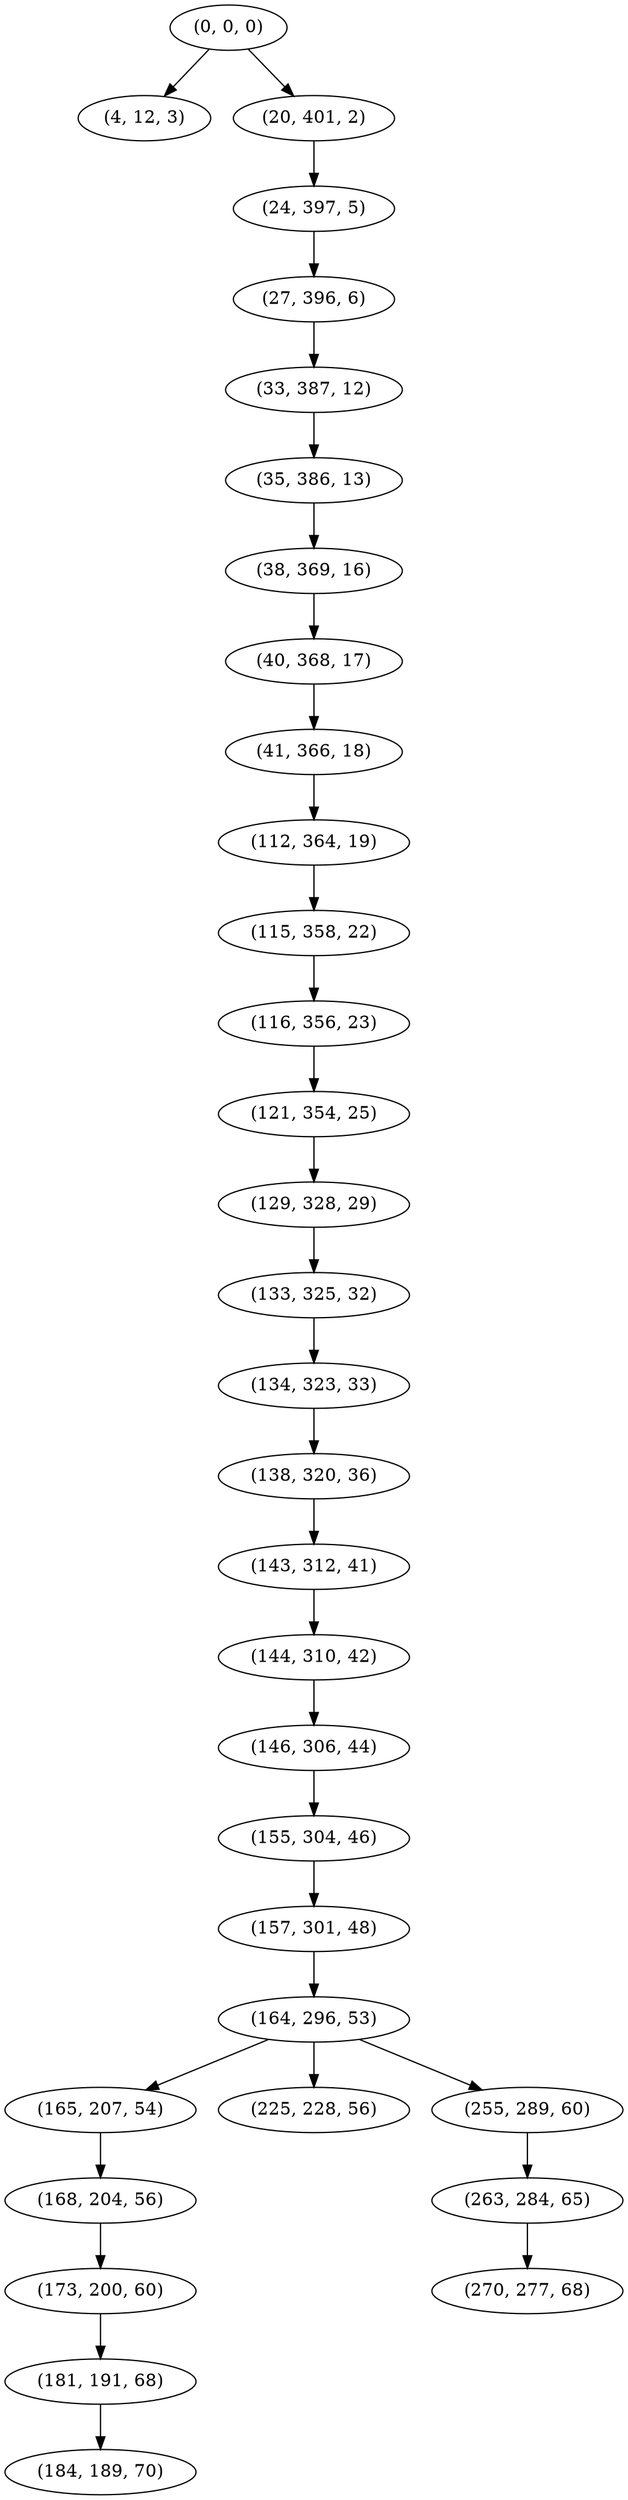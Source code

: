 digraph tree {
    "(0, 0, 0)";
    "(4, 12, 3)";
    "(20, 401, 2)";
    "(24, 397, 5)";
    "(27, 396, 6)";
    "(33, 387, 12)";
    "(35, 386, 13)";
    "(38, 369, 16)";
    "(40, 368, 17)";
    "(41, 366, 18)";
    "(112, 364, 19)";
    "(115, 358, 22)";
    "(116, 356, 23)";
    "(121, 354, 25)";
    "(129, 328, 29)";
    "(133, 325, 32)";
    "(134, 323, 33)";
    "(138, 320, 36)";
    "(143, 312, 41)";
    "(144, 310, 42)";
    "(146, 306, 44)";
    "(155, 304, 46)";
    "(157, 301, 48)";
    "(164, 296, 53)";
    "(165, 207, 54)";
    "(168, 204, 56)";
    "(173, 200, 60)";
    "(181, 191, 68)";
    "(184, 189, 70)";
    "(225, 228, 56)";
    "(255, 289, 60)";
    "(263, 284, 65)";
    "(270, 277, 68)";
    "(0, 0, 0)" -> "(4, 12, 3)";
    "(0, 0, 0)" -> "(20, 401, 2)";
    "(20, 401, 2)" -> "(24, 397, 5)";
    "(24, 397, 5)" -> "(27, 396, 6)";
    "(27, 396, 6)" -> "(33, 387, 12)";
    "(33, 387, 12)" -> "(35, 386, 13)";
    "(35, 386, 13)" -> "(38, 369, 16)";
    "(38, 369, 16)" -> "(40, 368, 17)";
    "(40, 368, 17)" -> "(41, 366, 18)";
    "(41, 366, 18)" -> "(112, 364, 19)";
    "(112, 364, 19)" -> "(115, 358, 22)";
    "(115, 358, 22)" -> "(116, 356, 23)";
    "(116, 356, 23)" -> "(121, 354, 25)";
    "(121, 354, 25)" -> "(129, 328, 29)";
    "(129, 328, 29)" -> "(133, 325, 32)";
    "(133, 325, 32)" -> "(134, 323, 33)";
    "(134, 323, 33)" -> "(138, 320, 36)";
    "(138, 320, 36)" -> "(143, 312, 41)";
    "(143, 312, 41)" -> "(144, 310, 42)";
    "(144, 310, 42)" -> "(146, 306, 44)";
    "(146, 306, 44)" -> "(155, 304, 46)";
    "(155, 304, 46)" -> "(157, 301, 48)";
    "(157, 301, 48)" -> "(164, 296, 53)";
    "(164, 296, 53)" -> "(165, 207, 54)";
    "(164, 296, 53)" -> "(225, 228, 56)";
    "(164, 296, 53)" -> "(255, 289, 60)";
    "(165, 207, 54)" -> "(168, 204, 56)";
    "(168, 204, 56)" -> "(173, 200, 60)";
    "(173, 200, 60)" -> "(181, 191, 68)";
    "(181, 191, 68)" -> "(184, 189, 70)";
    "(255, 289, 60)" -> "(263, 284, 65)";
    "(263, 284, 65)" -> "(270, 277, 68)";
}
